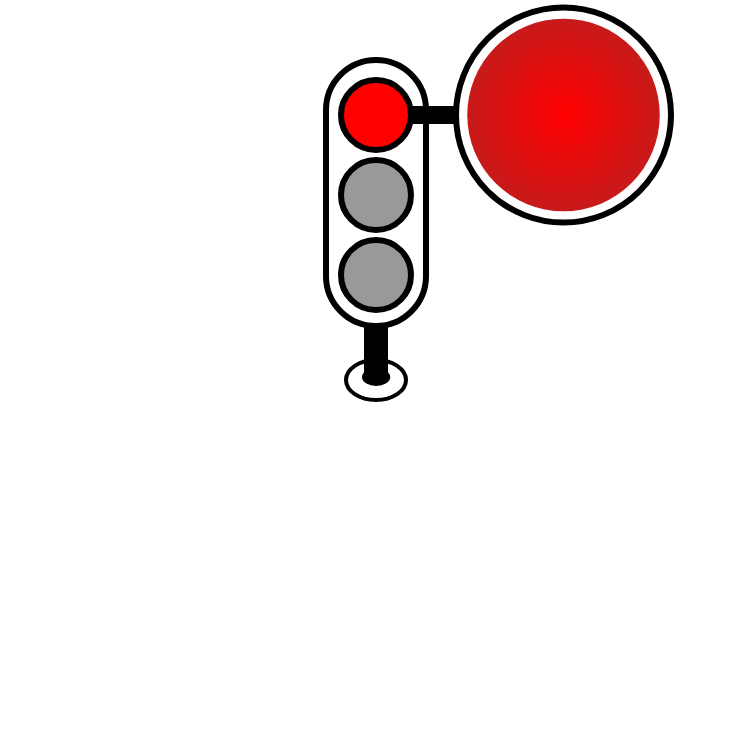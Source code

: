 <mxfile version="20.2.7" type="device"><diagram id="J2OuSg8uE9UjYtb7iVZ3" name="Seite-1"><mxGraphModel dx="1226" dy="247" grid="1" gridSize="10" guides="1" tooltips="1" connect="1" arrows="1" fold="1" page="1" pageScale="1" pageWidth="827" pageHeight="1169" math="0" shadow="0"><root><mxCell id="0"/><mxCell id="1" parent="0"/><mxCell id="xo6hVMQuWM5D0a6gyFdk-1" value="" style="whiteSpace=wrap;html=1;aspect=fixed;fillColor=none;strokeColor=none;" vertex="1" parent="1"><mxGeometry x="-107.91" y="30.6" width="375.81" height="375.81" as="geometry"/></mxCell><mxCell id="hAJaRdIYze2g09QByDpZ-3" value="" style="rounded=1;whiteSpace=wrap;html=1;perimeterSpacing=0;arcSize=50;strokeWidth=3;" parent="1" vertex="1"><mxGeometry x="55" y="60" width="50" height="133" as="geometry"/></mxCell><mxCell id="hAJaRdIYze2g09QByDpZ-2" value="" style="ellipse;whiteSpace=wrap;html=1;aspect=fixed;fillColor=#FF0000;fontColor=#333333;strokeColor=#000000;strokeWidth=3;" parent="1" vertex="1"><mxGeometry x="62.5" y="70" width="35" height="35" as="geometry"/></mxCell><mxCell id="hAJaRdIYze2g09QByDpZ-4" value="" style="ellipse;whiteSpace=wrap;html=1;aspect=fixed;fillColor=#999999;fontColor=#333333;strokeColor=#000000;strokeWidth=3;" parent="1" vertex="1"><mxGeometry x="62.5" y="110" width="35" height="35" as="geometry"/></mxCell><mxCell id="hAJaRdIYze2g09QByDpZ-5" value="" style="ellipse;whiteSpace=wrap;html=1;aspect=fixed;fillColor=#999999;fontColor=#333333;strokeColor=#000000;strokeWidth=3;shadow=0;" parent="1" vertex="1"><mxGeometry x="62.5" y="150" width="35" height="35" as="geometry"/></mxCell><mxCell id="cPJyNmrCVpLk7tWFNw5a-4" value="" style="ellipse;whiteSpace=wrap;html=1;aspect=fixed;shadow=0;gradientDirection=radial;strokeWidth=3;" parent="1" vertex="1"><mxGeometry x="120" y="33.75" width="107.5" height="107.5" as="geometry"/></mxCell><mxCell id="cPJyNmrCVpLk7tWFNw5a-6" value="" style="endArrow=none;html=1;rounded=0;strokeWidth=9;" parent="1" source="hAJaRdIYze2g09QByDpZ-2" target="cPJyNmrCVpLk7tWFNw5a-4" edge="1"><mxGeometry width="50" height="50" relative="1" as="geometry"><mxPoint x="90" y="203.0" as="sourcePoint"/><mxPoint x="90" y="230" as="targetPoint"/></mxGeometry></mxCell><mxCell id="XMzSjc4JjcYQy_Czje51-1" value="" style="ellipse;whiteSpace=wrap;html=1;aspect=fixed;shadow=0;fillColor=#FF0000;gradientColor=#C71A1A;gradientDirection=radial;strokeWidth=3;strokeColor=none;" parent="1" vertex="1"><mxGeometry x="125.63" y="39.38" width="96.25" height="96.25" as="geometry"/></mxCell><mxCell id="XMzSjc4JjcYQy_Czje51-3" value="" style="ellipse;whiteSpace=wrap;html=1;strokeWidth=2;" parent="1" vertex="1"><mxGeometry x="65" y="210" width="30" height="20" as="geometry"/></mxCell><mxCell id="XMzSjc4JjcYQy_Czje51-4" value="" style="ellipse;whiteSpace=wrap;html=1;strokeWidth=3;strokeColor=none;fillColor=#000000;" parent="1" vertex="1"><mxGeometry x="73" y="214" width="14.12" height="9" as="geometry"/></mxCell><mxCell id="cPJyNmrCVpLk7tWFNw5a-1" value="" style="endArrow=none;html=1;rounded=0;exitX=0.5;exitY=1;exitDx=0;exitDy=0;strokeWidth=12;" parent="1" source="hAJaRdIYze2g09QByDpZ-3" edge="1"><mxGeometry width="50" height="50" relative="1" as="geometry"><mxPoint x="100" y="210" as="sourcePoint"/><mxPoint x="80" y="220" as="targetPoint"/></mxGeometry></mxCell></root></mxGraphModel></diagram></mxfile>
